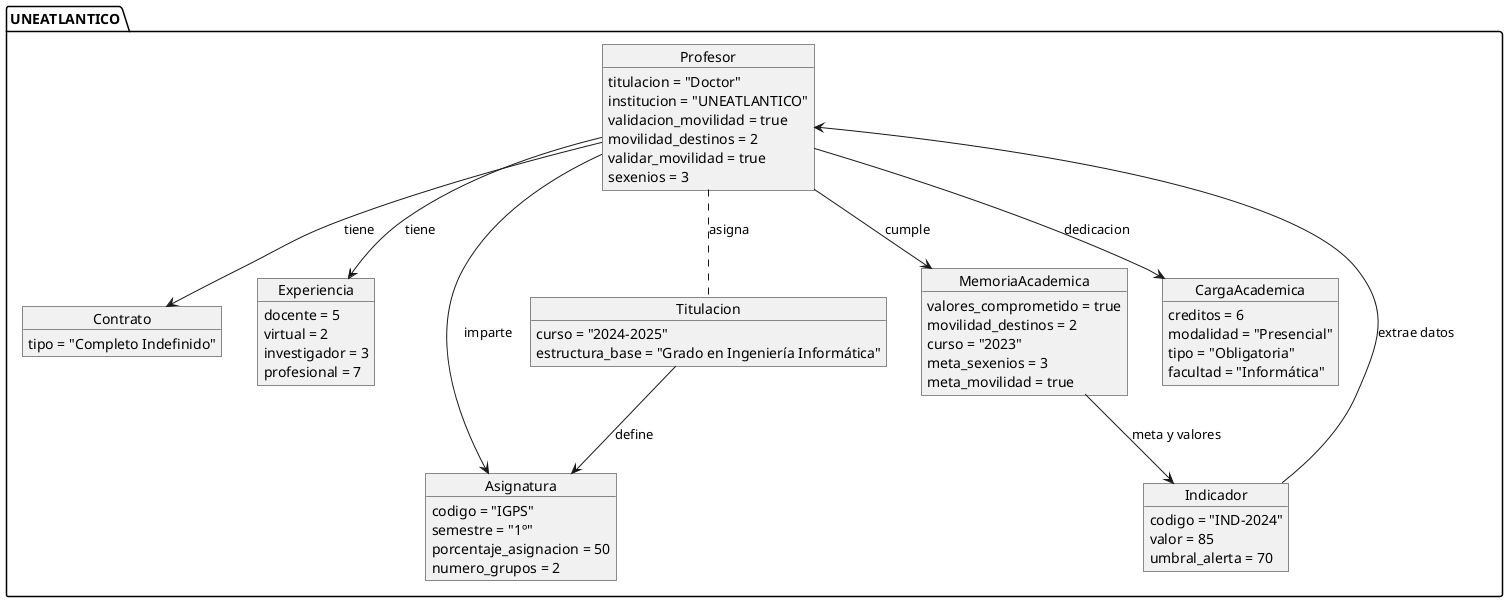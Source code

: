 @startuml
package "UNEATLANTICO" {
    object Profesor {
        titulacion = "Doctor"
        institucion = "UNEATLANTICO"
        validacion_movilidad = true
        movilidad_destinos = 2
        validar_movilidad = true
        sexenios = 3
    }

    object Contrato {
        tipo = "Completo Indefinido"
    }
    
    object Experiencia {
        docente = 5
        virtual = 2
        investigador = 3
        profesional = 7
    }

    object Asignatura {
        codigo = "IGPS"
        semestre = "1º"
        porcentaje_asignacion = 50
        numero_grupos = 2
    }

    object Titulacion {
        curso = "2024-2025"
        estructura_base = "Grado en Ingeniería Informática"
    }

    object MemoriaAcademica {
        valores_comprometido = true
        movilidad_destinos = 2
        curso = "2023"
        meta_sexenios = 3
        meta_movilidad = true
    }

    object Indicador {
        codigo = "IND-2024"
        valor = 85
        umbral_alerta = 70
    }

    object CargaAcademica {
        creditos = 6
        modalidad = "Presencial"
        tipo = "Obligatoria"
        facultad = "Informática"
    }

    Profesor --> Contrato : tiene
    Profesor --> Experiencia : tiene
    Profesor --> CargaAcademica : dedicacion
    Profesor .. Titulacion : asigna
    Profesor --> Asignatura : imparte
    Profesor --> MemoriaAcademica : cumple
    MemoriaAcademica --> Indicador : meta y valores
    Indicador --> Profesor : extrae datos
    Titulacion --> Asignatura : define
}
@enduml
